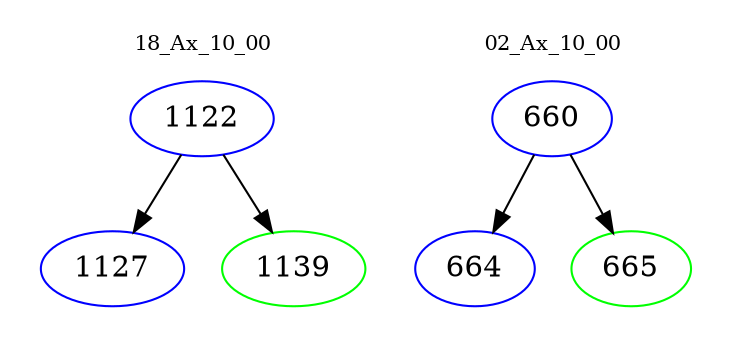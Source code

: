 digraph{
subgraph cluster_0 {
color = white
label = "18_Ax_10_00";
fontsize=10;
T0_1122 [label="1122", color="blue"]
T0_1122 -> T0_1127 [color="black"]
T0_1127 [label="1127", color="blue"]
T0_1122 -> T0_1139 [color="black"]
T0_1139 [label="1139", color="green"]
}
subgraph cluster_1 {
color = white
label = "02_Ax_10_00";
fontsize=10;
T1_660 [label="660", color="blue"]
T1_660 -> T1_664 [color="black"]
T1_664 [label="664", color="blue"]
T1_660 -> T1_665 [color="black"]
T1_665 [label="665", color="green"]
}
}
